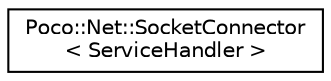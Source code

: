 digraph "Graphical Class Hierarchy"
{
 // LATEX_PDF_SIZE
  edge [fontname="Helvetica",fontsize="10",labelfontname="Helvetica",labelfontsize="10"];
  node [fontname="Helvetica",fontsize="10",shape=record];
  rankdir="LR";
  Node0 [label="Poco::Net::SocketConnector\l\< ServiceHandler \>",height=0.2,width=0.4,color="black", fillcolor="white", style="filled",URL="$classPoco_1_1Net_1_1SocketConnector.html",tooltip=" "];
}
